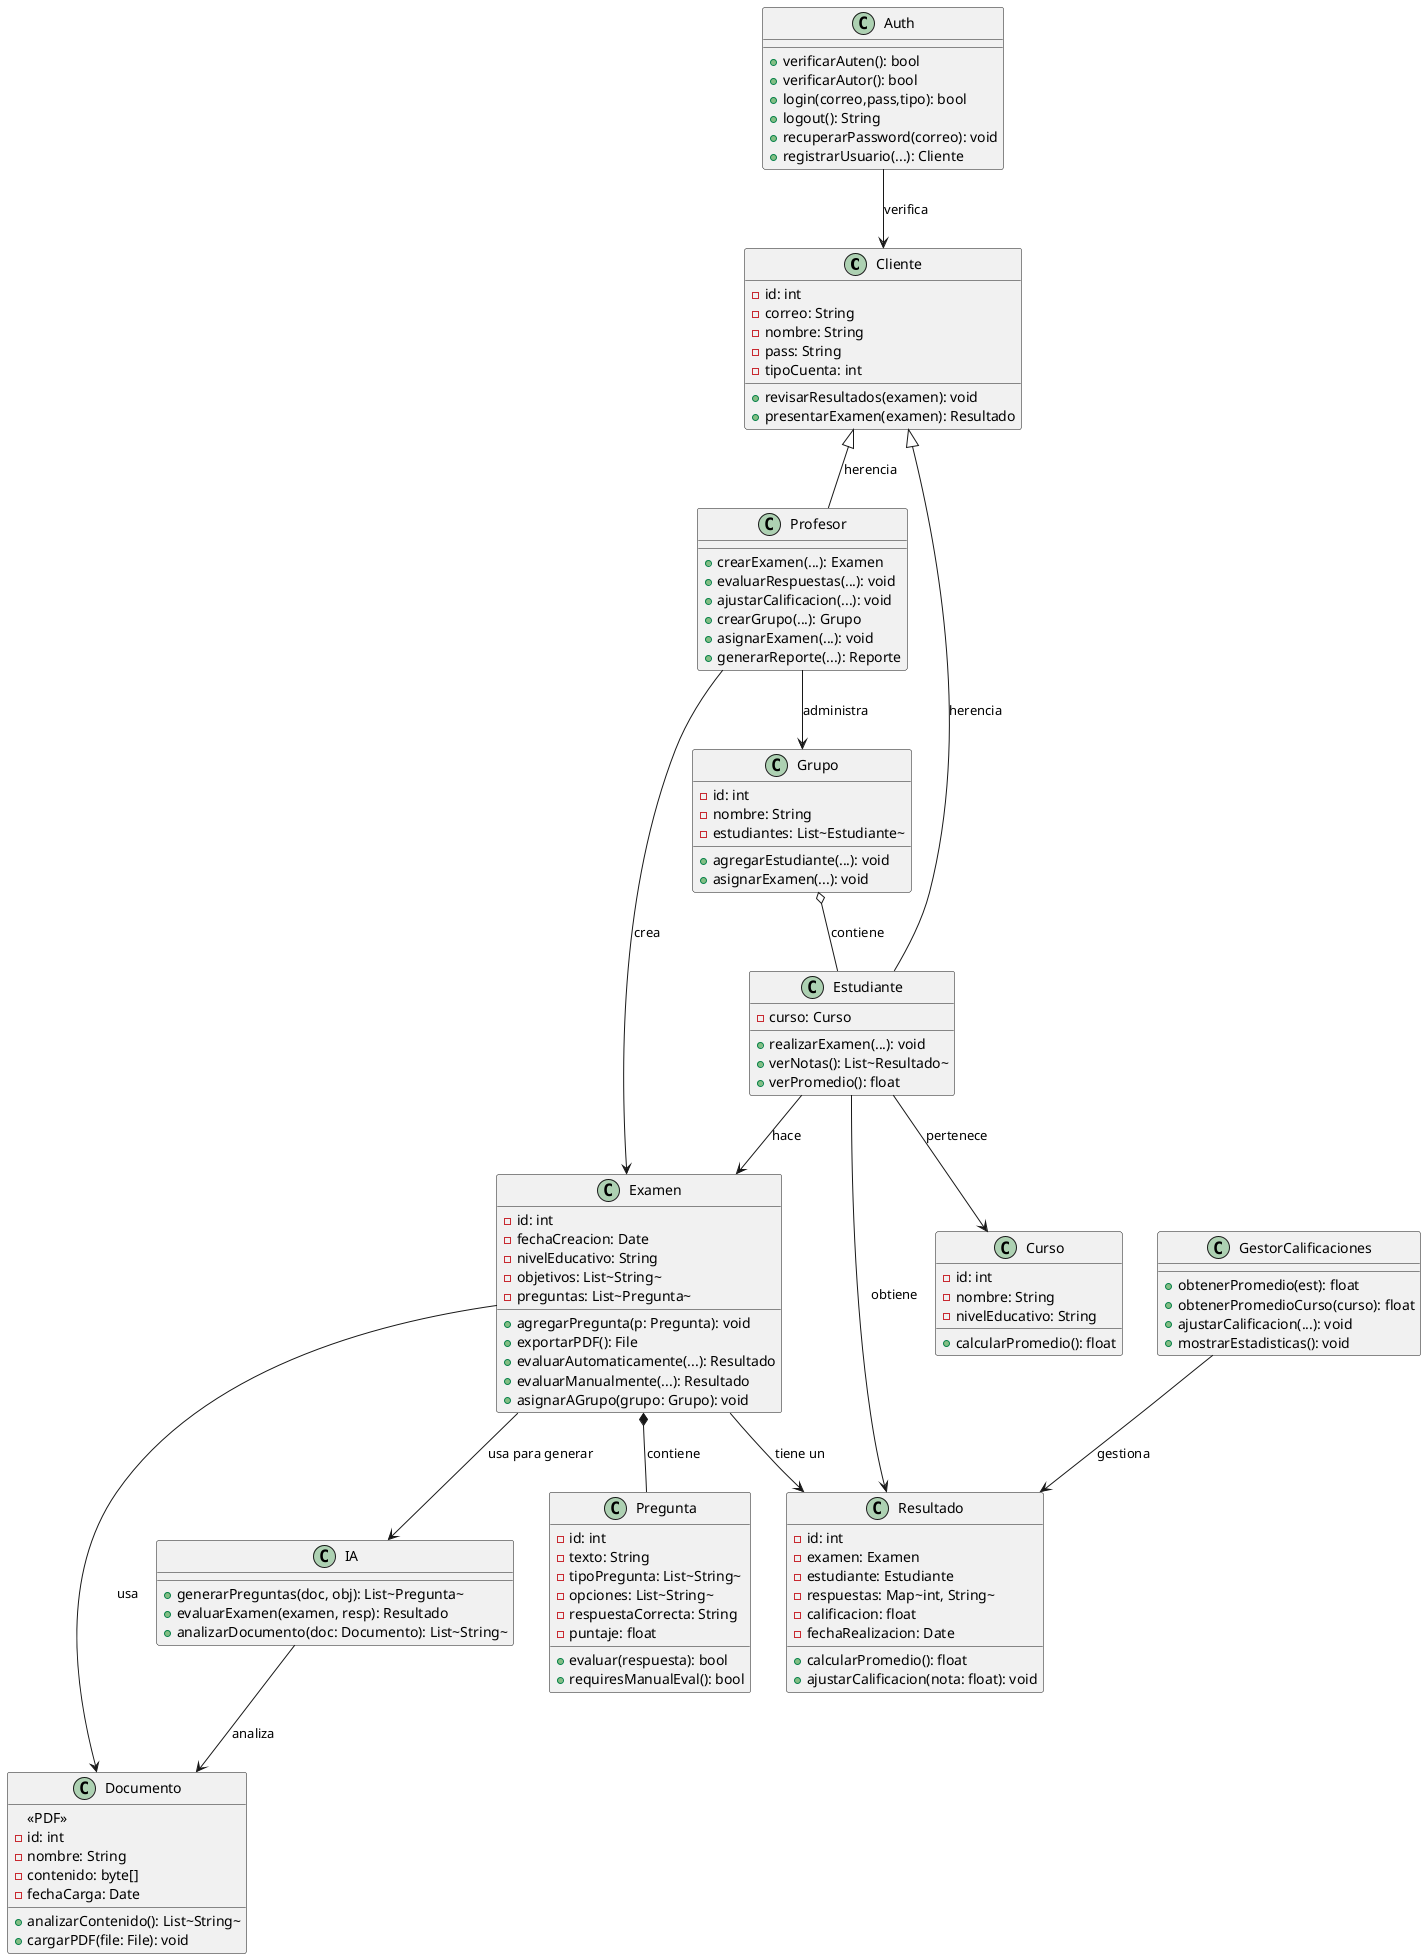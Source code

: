 @startuml calificia

    ' Definición de clases

    class Cliente {
        - id: int
        - correo: String
        - nombre: String
        - pass: String
        - tipoCuenta: int
        + revisarResultados(examen): void
        + presentarExamen(examen): Resultado
    }
    
    class Auth {
        + verificarAuten(): bool
        + verificarAutor(): bool
        + login(correo,pass,tipo): bool
        + logout(): String
        + recuperarPassword(correo): void
        + registrarUsuario(...): Cliente
    }
    
    class Profesor {
        + crearExamen(...): Examen
        + evaluarRespuestas(...): void
        + ajustarCalificacion(...): void
        + crearGrupo(...): Grupo
        + asignarExamen(...): void
        + generarReporte(...): Reporte
    }
    
    class Estudiante {
        - curso: Curso
        + realizarExamen(...): void
        + verNotas(): List~Resultado~
        + verPromedio(): float
    }
    
    class Grupo {
        - id: int
        - nombre: String
        - estudiantes: List~Estudiante~
        + agregarEstudiante(...): void
        + asignarExamen(...): void
    }
    
    class Curso {
        - id: int
        - nombre: String
        - nivelEducativo: String
        + calcularPromedio(): float
    }
    
    class Examen {
        - id: int
        - fechaCreacion: Date
        - nivelEducativo: String
        - objetivos: List~String~
        - preguntas: List~Pregunta~
        + agregarPregunta(p: Pregunta): void
        + exportarPDF(): File
        + evaluarAutomaticamente(...): Resultado
        + evaluarManualmente(...): Resultado
        + asignarAGrupo(grupo: Grupo): void
    }
    
    class Pregunta {
        - id: int
        - texto: String
        - tipoPregunta: List~String~
        - opciones: List~String~
        - respuestaCorrecta: String
        - puntaje: float
        + evaluar(respuesta): bool
        + requiresManualEval(): bool
    }
    
    class Documento {
        <<PDF>>
        - id: int
        - nombre: String
        - contenido: byte[]
        - fechaCarga: Date
        + analizarContenido(): List~String~
        + cargarPDF(file: File): void
    }
    
    class IA {
        + generarPreguntas(doc, obj): List~Pregunta~
        + evaluarExamen(examen, resp): Resultado
        + analizarDocumento(doc: Documento): List~String~
    }
    
    class Resultado {
        - id: int
        - examen: Examen
        - estudiante: Estudiante
        - respuestas: Map~int, String~
        - calificacion: float
        - fechaRealizacion: Date
        + calcularPromedio(): float
        + ajustarCalificacion(nota: float): void
    }
    
    class GestorCalificaciones {
        + obtenerPromedio(est): float
        + obtenerPromedioCurso(curso): float
        + ajustarCalificacion(...): void
        + mostrarEstadisticas(): void
    }
    
    
    ' Relaciones
    Cliente <|-- Profesor : herencia
    Cliente <|-- Estudiante : herencia
    Auth --> Cliente : verifica
    Profesor --> Examen : crea
    Estudiante --> Resultado : obtiene
    Examen *-- Pregunta : contiene
    Examen --> Documento : usa
    Examen --> IA : usa para generar
    Examen --> Resultado : tiene un
    GestorCalificaciones --> Resultado : gestiona
    IA --> Documento : analiza
    Estudiante --> Examen : hace
    Estudiante --> Curso : pertenece
    Grupo o-- Estudiante : contiene
    Profesor --> Grupo : administra

    @enduml